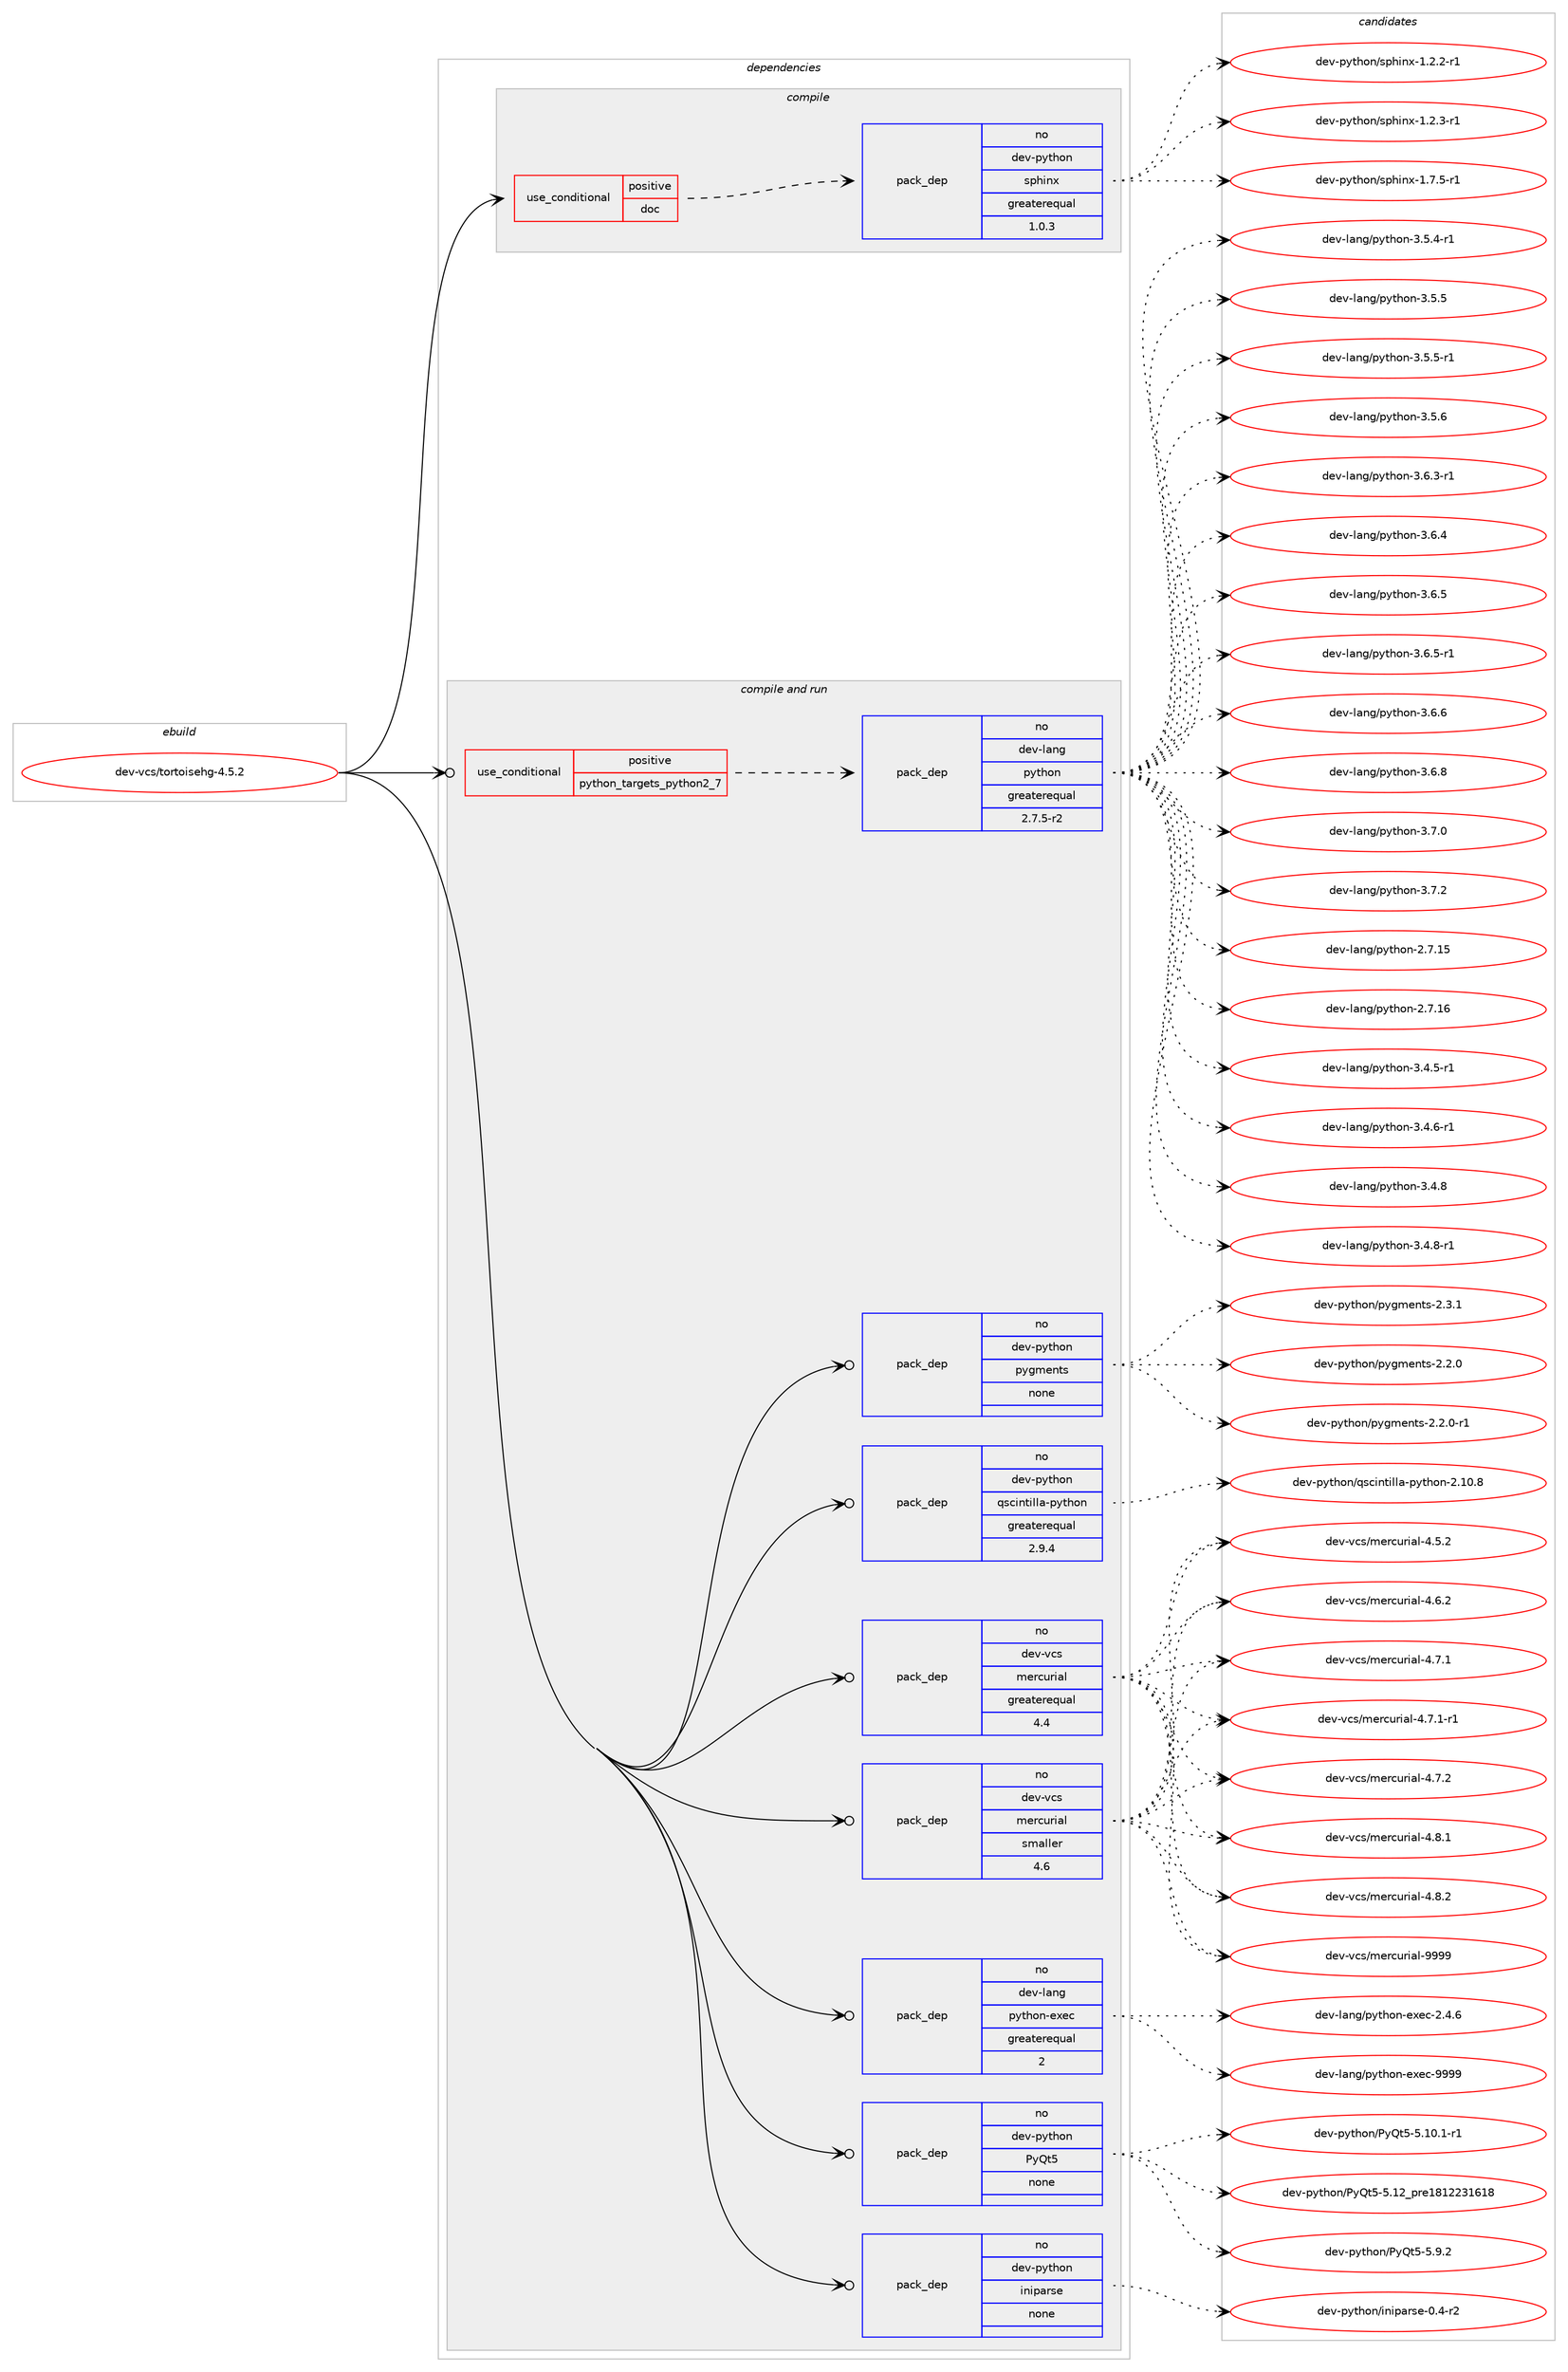 digraph prolog {

# *************
# Graph options
# *************

newrank=true;
concentrate=true;
compound=true;
graph [rankdir=LR,fontname=Helvetica,fontsize=10,ranksep=1.5];#, ranksep=2.5, nodesep=0.2];
edge  [arrowhead=vee];
node  [fontname=Helvetica,fontsize=10];

# **********
# The ebuild
# **********

subgraph cluster_leftcol {
color=gray;
rank=same;
label=<<i>ebuild</i>>;
id [label="dev-vcs/tortoisehg-4.5.2", color=red, width=4, href="../dev-vcs/tortoisehg-4.5.2.svg"];
}

# ****************
# The dependencies
# ****************

subgraph cluster_midcol {
color=gray;
label=<<i>dependencies</i>>;
subgraph cluster_compile {
fillcolor="#eeeeee";
style=filled;
label=<<i>compile</i>>;
subgraph cond425940 {
dependency1552887 [label=<<TABLE BORDER="0" CELLBORDER="1" CELLSPACING="0" CELLPADDING="4"><TR><TD ROWSPAN="3" CELLPADDING="10">use_conditional</TD></TR><TR><TD>positive</TD></TR><TR><TD>doc</TD></TR></TABLE>>, shape=none, color=red];
subgraph pack1103183 {
dependency1552888 [label=<<TABLE BORDER="0" CELLBORDER="1" CELLSPACING="0" CELLPADDING="4" WIDTH="220"><TR><TD ROWSPAN="6" CELLPADDING="30">pack_dep</TD></TR><TR><TD WIDTH="110">no</TD></TR><TR><TD>dev-python</TD></TR><TR><TD>sphinx</TD></TR><TR><TD>greaterequal</TD></TR><TR><TD>1.0.3</TD></TR></TABLE>>, shape=none, color=blue];
}
dependency1552887:e -> dependency1552888:w [weight=20,style="dashed",arrowhead="vee"];
}
id:e -> dependency1552887:w [weight=20,style="solid",arrowhead="vee"];
}
subgraph cluster_compileandrun {
fillcolor="#eeeeee";
style=filled;
label=<<i>compile and run</i>>;
subgraph cond425941 {
dependency1552889 [label=<<TABLE BORDER="0" CELLBORDER="1" CELLSPACING="0" CELLPADDING="4"><TR><TD ROWSPAN="3" CELLPADDING="10">use_conditional</TD></TR><TR><TD>positive</TD></TR><TR><TD>python_targets_python2_7</TD></TR></TABLE>>, shape=none, color=red];
subgraph pack1103184 {
dependency1552890 [label=<<TABLE BORDER="0" CELLBORDER="1" CELLSPACING="0" CELLPADDING="4" WIDTH="220"><TR><TD ROWSPAN="6" CELLPADDING="30">pack_dep</TD></TR><TR><TD WIDTH="110">no</TD></TR><TR><TD>dev-lang</TD></TR><TR><TD>python</TD></TR><TR><TD>greaterequal</TD></TR><TR><TD>2.7.5-r2</TD></TR></TABLE>>, shape=none, color=blue];
}
dependency1552889:e -> dependency1552890:w [weight=20,style="dashed",arrowhead="vee"];
}
id:e -> dependency1552889:w [weight=20,style="solid",arrowhead="odotvee"];
subgraph pack1103185 {
dependency1552891 [label=<<TABLE BORDER="0" CELLBORDER="1" CELLSPACING="0" CELLPADDING="4" WIDTH="220"><TR><TD ROWSPAN="6" CELLPADDING="30">pack_dep</TD></TR><TR><TD WIDTH="110">no</TD></TR><TR><TD>dev-lang</TD></TR><TR><TD>python-exec</TD></TR><TR><TD>greaterequal</TD></TR><TR><TD>2</TD></TR></TABLE>>, shape=none, color=blue];
}
id:e -> dependency1552891:w [weight=20,style="solid",arrowhead="odotvee"];
subgraph pack1103186 {
dependency1552892 [label=<<TABLE BORDER="0" CELLBORDER="1" CELLSPACING="0" CELLPADDING="4" WIDTH="220"><TR><TD ROWSPAN="6" CELLPADDING="30">pack_dep</TD></TR><TR><TD WIDTH="110">no</TD></TR><TR><TD>dev-python</TD></TR><TR><TD>PyQt5</TD></TR><TR><TD>none</TD></TR><TR><TD></TD></TR></TABLE>>, shape=none, color=blue];
}
id:e -> dependency1552892:w [weight=20,style="solid",arrowhead="odotvee"];
subgraph pack1103187 {
dependency1552893 [label=<<TABLE BORDER="0" CELLBORDER="1" CELLSPACING="0" CELLPADDING="4" WIDTH="220"><TR><TD ROWSPAN="6" CELLPADDING="30">pack_dep</TD></TR><TR><TD WIDTH="110">no</TD></TR><TR><TD>dev-python</TD></TR><TR><TD>iniparse</TD></TR><TR><TD>none</TD></TR><TR><TD></TD></TR></TABLE>>, shape=none, color=blue];
}
id:e -> dependency1552893:w [weight=20,style="solid",arrowhead="odotvee"];
subgraph pack1103188 {
dependency1552894 [label=<<TABLE BORDER="0" CELLBORDER="1" CELLSPACING="0" CELLPADDING="4" WIDTH="220"><TR><TD ROWSPAN="6" CELLPADDING="30">pack_dep</TD></TR><TR><TD WIDTH="110">no</TD></TR><TR><TD>dev-python</TD></TR><TR><TD>pygments</TD></TR><TR><TD>none</TD></TR><TR><TD></TD></TR></TABLE>>, shape=none, color=blue];
}
id:e -> dependency1552894:w [weight=20,style="solid",arrowhead="odotvee"];
subgraph pack1103189 {
dependency1552895 [label=<<TABLE BORDER="0" CELLBORDER="1" CELLSPACING="0" CELLPADDING="4" WIDTH="220"><TR><TD ROWSPAN="6" CELLPADDING="30">pack_dep</TD></TR><TR><TD WIDTH="110">no</TD></TR><TR><TD>dev-python</TD></TR><TR><TD>qscintilla-python</TD></TR><TR><TD>greaterequal</TD></TR><TR><TD>2.9.4</TD></TR></TABLE>>, shape=none, color=blue];
}
id:e -> dependency1552895:w [weight=20,style="solid",arrowhead="odotvee"];
subgraph pack1103190 {
dependency1552896 [label=<<TABLE BORDER="0" CELLBORDER="1" CELLSPACING="0" CELLPADDING="4" WIDTH="220"><TR><TD ROWSPAN="6" CELLPADDING="30">pack_dep</TD></TR><TR><TD WIDTH="110">no</TD></TR><TR><TD>dev-vcs</TD></TR><TR><TD>mercurial</TD></TR><TR><TD>greaterequal</TD></TR><TR><TD>4.4</TD></TR></TABLE>>, shape=none, color=blue];
}
id:e -> dependency1552896:w [weight=20,style="solid",arrowhead="odotvee"];
subgraph pack1103191 {
dependency1552897 [label=<<TABLE BORDER="0" CELLBORDER="1" CELLSPACING="0" CELLPADDING="4" WIDTH="220"><TR><TD ROWSPAN="6" CELLPADDING="30">pack_dep</TD></TR><TR><TD WIDTH="110">no</TD></TR><TR><TD>dev-vcs</TD></TR><TR><TD>mercurial</TD></TR><TR><TD>smaller</TD></TR><TR><TD>4.6</TD></TR></TABLE>>, shape=none, color=blue];
}
id:e -> dependency1552897:w [weight=20,style="solid",arrowhead="odotvee"];
}
subgraph cluster_run {
fillcolor="#eeeeee";
style=filled;
label=<<i>run</i>>;
}
}

# **************
# The candidates
# **************

subgraph cluster_choices {
rank=same;
color=gray;
label=<<i>candidates</i>>;

subgraph choice1103183 {
color=black;
nodesep=1;
choice10010111845112121116104111110471151121041051101204549465046504511449 [label="dev-python/sphinx-1.2.2-r1", color=red, width=4,href="../dev-python/sphinx-1.2.2-r1.svg"];
choice10010111845112121116104111110471151121041051101204549465046514511449 [label="dev-python/sphinx-1.2.3-r1", color=red, width=4,href="../dev-python/sphinx-1.2.3-r1.svg"];
choice10010111845112121116104111110471151121041051101204549465546534511449 [label="dev-python/sphinx-1.7.5-r1", color=red, width=4,href="../dev-python/sphinx-1.7.5-r1.svg"];
dependency1552888:e -> choice10010111845112121116104111110471151121041051101204549465046504511449:w [style=dotted,weight="100"];
dependency1552888:e -> choice10010111845112121116104111110471151121041051101204549465046514511449:w [style=dotted,weight="100"];
dependency1552888:e -> choice10010111845112121116104111110471151121041051101204549465546534511449:w [style=dotted,weight="100"];
}
subgraph choice1103184 {
color=black;
nodesep=1;
choice10010111845108971101034711212111610411111045504655464953 [label="dev-lang/python-2.7.15", color=red, width=4,href="../dev-lang/python-2.7.15.svg"];
choice10010111845108971101034711212111610411111045504655464954 [label="dev-lang/python-2.7.16", color=red, width=4,href="../dev-lang/python-2.7.16.svg"];
choice1001011184510897110103471121211161041111104551465246534511449 [label="dev-lang/python-3.4.5-r1", color=red, width=4,href="../dev-lang/python-3.4.5-r1.svg"];
choice1001011184510897110103471121211161041111104551465246544511449 [label="dev-lang/python-3.4.6-r1", color=red, width=4,href="../dev-lang/python-3.4.6-r1.svg"];
choice100101118451089711010347112121116104111110455146524656 [label="dev-lang/python-3.4.8", color=red, width=4,href="../dev-lang/python-3.4.8.svg"];
choice1001011184510897110103471121211161041111104551465246564511449 [label="dev-lang/python-3.4.8-r1", color=red, width=4,href="../dev-lang/python-3.4.8-r1.svg"];
choice1001011184510897110103471121211161041111104551465346524511449 [label="dev-lang/python-3.5.4-r1", color=red, width=4,href="../dev-lang/python-3.5.4-r1.svg"];
choice100101118451089711010347112121116104111110455146534653 [label="dev-lang/python-3.5.5", color=red, width=4,href="../dev-lang/python-3.5.5.svg"];
choice1001011184510897110103471121211161041111104551465346534511449 [label="dev-lang/python-3.5.5-r1", color=red, width=4,href="../dev-lang/python-3.5.5-r1.svg"];
choice100101118451089711010347112121116104111110455146534654 [label="dev-lang/python-3.5.6", color=red, width=4,href="../dev-lang/python-3.5.6.svg"];
choice1001011184510897110103471121211161041111104551465446514511449 [label="dev-lang/python-3.6.3-r1", color=red, width=4,href="../dev-lang/python-3.6.3-r1.svg"];
choice100101118451089711010347112121116104111110455146544652 [label="dev-lang/python-3.6.4", color=red, width=4,href="../dev-lang/python-3.6.4.svg"];
choice100101118451089711010347112121116104111110455146544653 [label="dev-lang/python-3.6.5", color=red, width=4,href="../dev-lang/python-3.6.5.svg"];
choice1001011184510897110103471121211161041111104551465446534511449 [label="dev-lang/python-3.6.5-r1", color=red, width=4,href="../dev-lang/python-3.6.5-r1.svg"];
choice100101118451089711010347112121116104111110455146544654 [label="dev-lang/python-3.6.6", color=red, width=4,href="../dev-lang/python-3.6.6.svg"];
choice100101118451089711010347112121116104111110455146544656 [label="dev-lang/python-3.6.8", color=red, width=4,href="../dev-lang/python-3.6.8.svg"];
choice100101118451089711010347112121116104111110455146554648 [label="dev-lang/python-3.7.0", color=red, width=4,href="../dev-lang/python-3.7.0.svg"];
choice100101118451089711010347112121116104111110455146554650 [label="dev-lang/python-3.7.2", color=red, width=4,href="../dev-lang/python-3.7.2.svg"];
dependency1552890:e -> choice10010111845108971101034711212111610411111045504655464953:w [style=dotted,weight="100"];
dependency1552890:e -> choice10010111845108971101034711212111610411111045504655464954:w [style=dotted,weight="100"];
dependency1552890:e -> choice1001011184510897110103471121211161041111104551465246534511449:w [style=dotted,weight="100"];
dependency1552890:e -> choice1001011184510897110103471121211161041111104551465246544511449:w [style=dotted,weight="100"];
dependency1552890:e -> choice100101118451089711010347112121116104111110455146524656:w [style=dotted,weight="100"];
dependency1552890:e -> choice1001011184510897110103471121211161041111104551465246564511449:w [style=dotted,weight="100"];
dependency1552890:e -> choice1001011184510897110103471121211161041111104551465346524511449:w [style=dotted,weight="100"];
dependency1552890:e -> choice100101118451089711010347112121116104111110455146534653:w [style=dotted,weight="100"];
dependency1552890:e -> choice1001011184510897110103471121211161041111104551465346534511449:w [style=dotted,weight="100"];
dependency1552890:e -> choice100101118451089711010347112121116104111110455146534654:w [style=dotted,weight="100"];
dependency1552890:e -> choice1001011184510897110103471121211161041111104551465446514511449:w [style=dotted,weight="100"];
dependency1552890:e -> choice100101118451089711010347112121116104111110455146544652:w [style=dotted,weight="100"];
dependency1552890:e -> choice100101118451089711010347112121116104111110455146544653:w [style=dotted,weight="100"];
dependency1552890:e -> choice1001011184510897110103471121211161041111104551465446534511449:w [style=dotted,weight="100"];
dependency1552890:e -> choice100101118451089711010347112121116104111110455146544654:w [style=dotted,weight="100"];
dependency1552890:e -> choice100101118451089711010347112121116104111110455146544656:w [style=dotted,weight="100"];
dependency1552890:e -> choice100101118451089711010347112121116104111110455146554648:w [style=dotted,weight="100"];
dependency1552890:e -> choice100101118451089711010347112121116104111110455146554650:w [style=dotted,weight="100"];
}
subgraph choice1103185 {
color=black;
nodesep=1;
choice1001011184510897110103471121211161041111104510112010199455046524654 [label="dev-lang/python-exec-2.4.6", color=red, width=4,href="../dev-lang/python-exec-2.4.6.svg"];
choice10010111845108971101034711212111610411111045101120101994557575757 [label="dev-lang/python-exec-9999", color=red, width=4,href="../dev-lang/python-exec-9999.svg"];
dependency1552891:e -> choice1001011184510897110103471121211161041111104510112010199455046524654:w [style=dotted,weight="100"];
dependency1552891:e -> choice10010111845108971101034711212111610411111045101120101994557575757:w [style=dotted,weight="100"];
}
subgraph choice1103186 {
color=black;
nodesep=1;
choice1001011184511212111610411111047801218111653455346494846494511449 [label="dev-python/PyQt5-5.10.1-r1", color=red, width=4,href="../dev-python/PyQt5-5.10.1-r1.svg"];
choice100101118451121211161041111104780121811165345534649509511211410149564950505149544956 [label="dev-python/PyQt5-5.12_pre1812231618", color=red, width=4,href="../dev-python/PyQt5-5.12_pre1812231618.svg"];
choice1001011184511212111610411111047801218111653455346574650 [label="dev-python/PyQt5-5.9.2", color=red, width=4,href="../dev-python/PyQt5-5.9.2.svg"];
dependency1552892:e -> choice1001011184511212111610411111047801218111653455346494846494511449:w [style=dotted,weight="100"];
dependency1552892:e -> choice100101118451121211161041111104780121811165345534649509511211410149564950505149544956:w [style=dotted,weight="100"];
dependency1552892:e -> choice1001011184511212111610411111047801218111653455346574650:w [style=dotted,weight="100"];
}
subgraph choice1103187 {
color=black;
nodesep=1;
choice100101118451121211161041111104710511010511297114115101454846524511450 [label="dev-python/iniparse-0.4-r2", color=red, width=4,href="../dev-python/iniparse-0.4-r2.svg"];
dependency1552893:e -> choice100101118451121211161041111104710511010511297114115101454846524511450:w [style=dotted,weight="100"];
}
subgraph choice1103188 {
color=black;
nodesep=1;
choice1001011184511212111610411111047112121103109101110116115455046504648 [label="dev-python/pygments-2.2.0", color=red, width=4,href="../dev-python/pygments-2.2.0.svg"];
choice10010111845112121116104111110471121211031091011101161154550465046484511449 [label="dev-python/pygments-2.2.0-r1", color=red, width=4,href="../dev-python/pygments-2.2.0-r1.svg"];
choice1001011184511212111610411111047112121103109101110116115455046514649 [label="dev-python/pygments-2.3.1", color=red, width=4,href="../dev-python/pygments-2.3.1.svg"];
dependency1552894:e -> choice1001011184511212111610411111047112121103109101110116115455046504648:w [style=dotted,weight="100"];
dependency1552894:e -> choice10010111845112121116104111110471121211031091011101161154550465046484511449:w [style=dotted,weight="100"];
dependency1552894:e -> choice1001011184511212111610411111047112121103109101110116115455046514649:w [style=dotted,weight="100"];
}
subgraph choice1103189 {
color=black;
nodesep=1;
choice100101118451121211161041111104711311599105110116105108108974511212111610411111045504649484656 [label="dev-python/qscintilla-python-2.10.8", color=red, width=4,href="../dev-python/qscintilla-python-2.10.8.svg"];
dependency1552895:e -> choice100101118451121211161041111104711311599105110116105108108974511212111610411111045504649484656:w [style=dotted,weight="100"];
}
subgraph choice1103190 {
color=black;
nodesep=1;
choice1001011184511899115471091011149911711410597108455246534650 [label="dev-vcs/mercurial-4.5.2", color=red, width=4,href="../dev-vcs/mercurial-4.5.2.svg"];
choice1001011184511899115471091011149911711410597108455246544650 [label="dev-vcs/mercurial-4.6.2", color=red, width=4,href="../dev-vcs/mercurial-4.6.2.svg"];
choice1001011184511899115471091011149911711410597108455246554649 [label="dev-vcs/mercurial-4.7.1", color=red, width=4,href="../dev-vcs/mercurial-4.7.1.svg"];
choice10010111845118991154710910111499117114105971084552465546494511449 [label="dev-vcs/mercurial-4.7.1-r1", color=red, width=4,href="../dev-vcs/mercurial-4.7.1-r1.svg"];
choice1001011184511899115471091011149911711410597108455246554650 [label="dev-vcs/mercurial-4.7.2", color=red, width=4,href="../dev-vcs/mercurial-4.7.2.svg"];
choice1001011184511899115471091011149911711410597108455246564649 [label="dev-vcs/mercurial-4.8.1", color=red, width=4,href="../dev-vcs/mercurial-4.8.1.svg"];
choice1001011184511899115471091011149911711410597108455246564650 [label="dev-vcs/mercurial-4.8.2", color=red, width=4,href="../dev-vcs/mercurial-4.8.2.svg"];
choice10010111845118991154710910111499117114105971084557575757 [label="dev-vcs/mercurial-9999", color=red, width=4,href="../dev-vcs/mercurial-9999.svg"];
dependency1552896:e -> choice1001011184511899115471091011149911711410597108455246534650:w [style=dotted,weight="100"];
dependency1552896:e -> choice1001011184511899115471091011149911711410597108455246544650:w [style=dotted,weight="100"];
dependency1552896:e -> choice1001011184511899115471091011149911711410597108455246554649:w [style=dotted,weight="100"];
dependency1552896:e -> choice10010111845118991154710910111499117114105971084552465546494511449:w [style=dotted,weight="100"];
dependency1552896:e -> choice1001011184511899115471091011149911711410597108455246554650:w [style=dotted,weight="100"];
dependency1552896:e -> choice1001011184511899115471091011149911711410597108455246564649:w [style=dotted,weight="100"];
dependency1552896:e -> choice1001011184511899115471091011149911711410597108455246564650:w [style=dotted,weight="100"];
dependency1552896:e -> choice10010111845118991154710910111499117114105971084557575757:w [style=dotted,weight="100"];
}
subgraph choice1103191 {
color=black;
nodesep=1;
choice1001011184511899115471091011149911711410597108455246534650 [label="dev-vcs/mercurial-4.5.2", color=red, width=4,href="../dev-vcs/mercurial-4.5.2.svg"];
choice1001011184511899115471091011149911711410597108455246544650 [label="dev-vcs/mercurial-4.6.2", color=red, width=4,href="../dev-vcs/mercurial-4.6.2.svg"];
choice1001011184511899115471091011149911711410597108455246554649 [label="dev-vcs/mercurial-4.7.1", color=red, width=4,href="../dev-vcs/mercurial-4.7.1.svg"];
choice10010111845118991154710910111499117114105971084552465546494511449 [label="dev-vcs/mercurial-4.7.1-r1", color=red, width=4,href="../dev-vcs/mercurial-4.7.1-r1.svg"];
choice1001011184511899115471091011149911711410597108455246554650 [label="dev-vcs/mercurial-4.7.2", color=red, width=4,href="../dev-vcs/mercurial-4.7.2.svg"];
choice1001011184511899115471091011149911711410597108455246564649 [label="dev-vcs/mercurial-4.8.1", color=red, width=4,href="../dev-vcs/mercurial-4.8.1.svg"];
choice1001011184511899115471091011149911711410597108455246564650 [label="dev-vcs/mercurial-4.8.2", color=red, width=4,href="../dev-vcs/mercurial-4.8.2.svg"];
choice10010111845118991154710910111499117114105971084557575757 [label="dev-vcs/mercurial-9999", color=red, width=4,href="../dev-vcs/mercurial-9999.svg"];
dependency1552897:e -> choice1001011184511899115471091011149911711410597108455246534650:w [style=dotted,weight="100"];
dependency1552897:e -> choice1001011184511899115471091011149911711410597108455246544650:w [style=dotted,weight="100"];
dependency1552897:e -> choice1001011184511899115471091011149911711410597108455246554649:w [style=dotted,weight="100"];
dependency1552897:e -> choice10010111845118991154710910111499117114105971084552465546494511449:w [style=dotted,weight="100"];
dependency1552897:e -> choice1001011184511899115471091011149911711410597108455246554650:w [style=dotted,weight="100"];
dependency1552897:e -> choice1001011184511899115471091011149911711410597108455246564649:w [style=dotted,weight="100"];
dependency1552897:e -> choice1001011184511899115471091011149911711410597108455246564650:w [style=dotted,weight="100"];
dependency1552897:e -> choice10010111845118991154710910111499117114105971084557575757:w [style=dotted,weight="100"];
}
}

}

